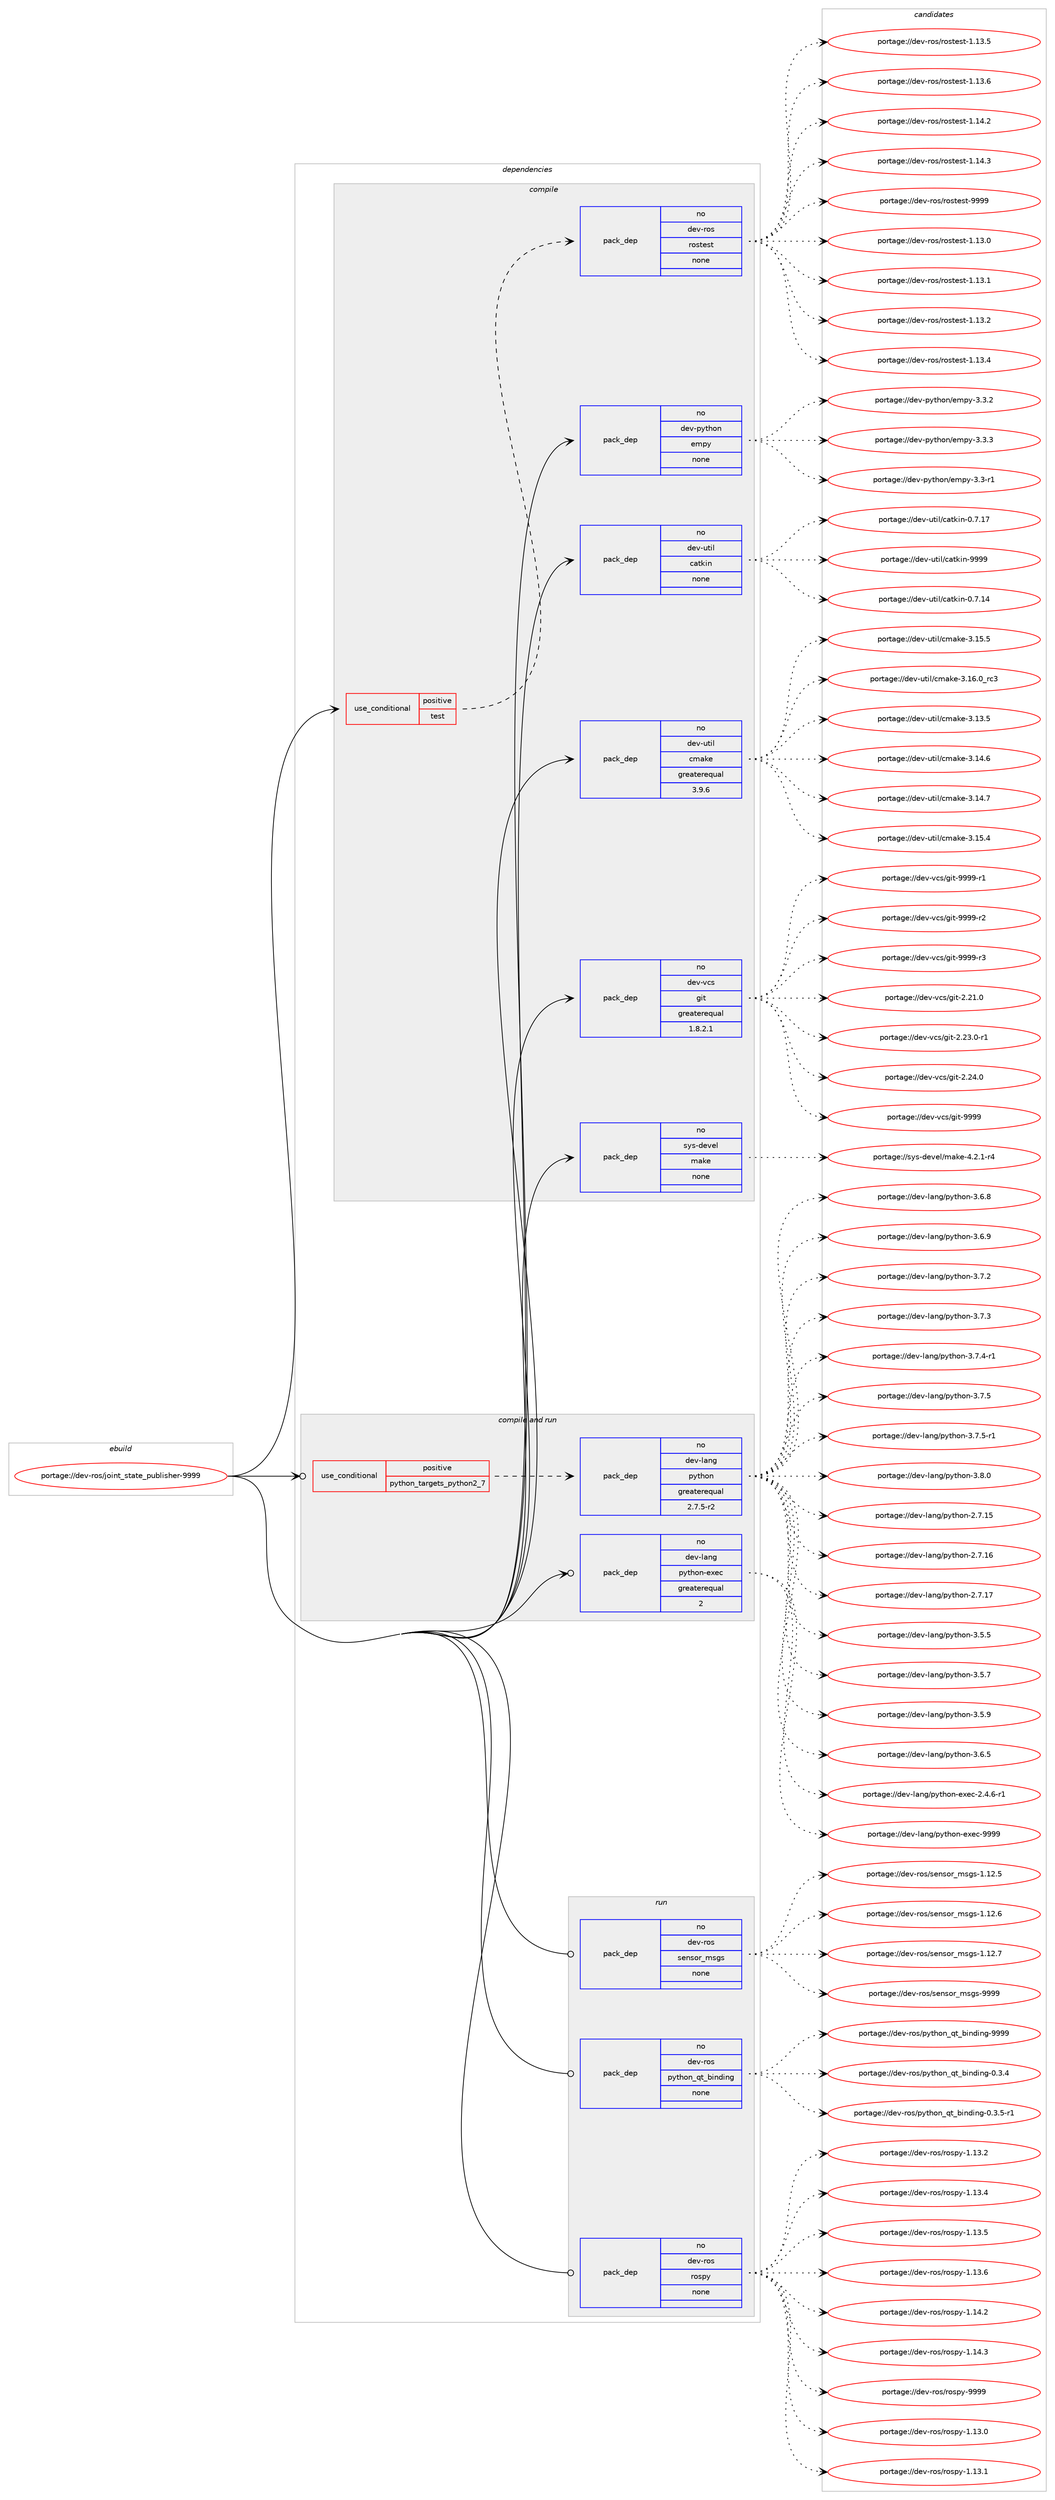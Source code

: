 digraph prolog {

# *************
# Graph options
# *************

newrank=true;
concentrate=true;
compound=true;
graph [rankdir=LR,fontname=Helvetica,fontsize=10,ranksep=1.5];#, ranksep=2.5, nodesep=0.2];
edge  [arrowhead=vee];
node  [fontname=Helvetica,fontsize=10];

# **********
# The ebuild
# **********

subgraph cluster_leftcol {
color=gray;
rank=same;
label=<<i>ebuild</i>>;
id [label="portage://dev-ros/joint_state_publisher-9999", color=red, width=4, href="../dev-ros/joint_state_publisher-9999.svg"];
}

# ****************
# The dependencies
# ****************

subgraph cluster_midcol {
color=gray;
label=<<i>dependencies</i>>;
subgraph cluster_compile {
fillcolor="#eeeeee";
style=filled;
label=<<i>compile</i>>;
subgraph cond42919 {
dependency189911 [label=<<TABLE BORDER="0" CELLBORDER="1" CELLSPACING="0" CELLPADDING="4"><TR><TD ROWSPAN="3" CELLPADDING="10">use_conditional</TD></TR><TR><TD>positive</TD></TR><TR><TD>test</TD></TR></TABLE>>, shape=none, color=red];
subgraph pack143566 {
dependency189912 [label=<<TABLE BORDER="0" CELLBORDER="1" CELLSPACING="0" CELLPADDING="4" WIDTH="220"><TR><TD ROWSPAN="6" CELLPADDING="30">pack_dep</TD></TR><TR><TD WIDTH="110">no</TD></TR><TR><TD>dev-ros</TD></TR><TR><TD>rostest</TD></TR><TR><TD>none</TD></TR><TR><TD></TD></TR></TABLE>>, shape=none, color=blue];
}
dependency189911:e -> dependency189912:w [weight=20,style="dashed",arrowhead="vee"];
}
id:e -> dependency189911:w [weight=20,style="solid",arrowhead="vee"];
subgraph pack143567 {
dependency189913 [label=<<TABLE BORDER="0" CELLBORDER="1" CELLSPACING="0" CELLPADDING="4" WIDTH="220"><TR><TD ROWSPAN="6" CELLPADDING="30">pack_dep</TD></TR><TR><TD WIDTH="110">no</TD></TR><TR><TD>dev-python</TD></TR><TR><TD>empy</TD></TR><TR><TD>none</TD></TR><TR><TD></TD></TR></TABLE>>, shape=none, color=blue];
}
id:e -> dependency189913:w [weight=20,style="solid",arrowhead="vee"];
subgraph pack143568 {
dependency189914 [label=<<TABLE BORDER="0" CELLBORDER="1" CELLSPACING="0" CELLPADDING="4" WIDTH="220"><TR><TD ROWSPAN="6" CELLPADDING="30">pack_dep</TD></TR><TR><TD WIDTH="110">no</TD></TR><TR><TD>dev-util</TD></TR><TR><TD>catkin</TD></TR><TR><TD>none</TD></TR><TR><TD></TD></TR></TABLE>>, shape=none, color=blue];
}
id:e -> dependency189914:w [weight=20,style="solid",arrowhead="vee"];
subgraph pack143569 {
dependency189915 [label=<<TABLE BORDER="0" CELLBORDER="1" CELLSPACING="0" CELLPADDING="4" WIDTH="220"><TR><TD ROWSPAN="6" CELLPADDING="30">pack_dep</TD></TR><TR><TD WIDTH="110">no</TD></TR><TR><TD>dev-util</TD></TR><TR><TD>cmake</TD></TR><TR><TD>greaterequal</TD></TR><TR><TD>3.9.6</TD></TR></TABLE>>, shape=none, color=blue];
}
id:e -> dependency189915:w [weight=20,style="solid",arrowhead="vee"];
subgraph pack143570 {
dependency189916 [label=<<TABLE BORDER="0" CELLBORDER="1" CELLSPACING="0" CELLPADDING="4" WIDTH="220"><TR><TD ROWSPAN="6" CELLPADDING="30">pack_dep</TD></TR><TR><TD WIDTH="110">no</TD></TR><TR><TD>dev-vcs</TD></TR><TR><TD>git</TD></TR><TR><TD>greaterequal</TD></TR><TR><TD>1.8.2.1</TD></TR></TABLE>>, shape=none, color=blue];
}
id:e -> dependency189916:w [weight=20,style="solid",arrowhead="vee"];
subgraph pack143571 {
dependency189917 [label=<<TABLE BORDER="0" CELLBORDER="1" CELLSPACING="0" CELLPADDING="4" WIDTH="220"><TR><TD ROWSPAN="6" CELLPADDING="30">pack_dep</TD></TR><TR><TD WIDTH="110">no</TD></TR><TR><TD>sys-devel</TD></TR><TR><TD>make</TD></TR><TR><TD>none</TD></TR><TR><TD></TD></TR></TABLE>>, shape=none, color=blue];
}
id:e -> dependency189917:w [weight=20,style="solid",arrowhead="vee"];
}
subgraph cluster_compileandrun {
fillcolor="#eeeeee";
style=filled;
label=<<i>compile and run</i>>;
subgraph cond42920 {
dependency189918 [label=<<TABLE BORDER="0" CELLBORDER="1" CELLSPACING="0" CELLPADDING="4"><TR><TD ROWSPAN="3" CELLPADDING="10">use_conditional</TD></TR><TR><TD>positive</TD></TR><TR><TD>python_targets_python2_7</TD></TR></TABLE>>, shape=none, color=red];
subgraph pack143572 {
dependency189919 [label=<<TABLE BORDER="0" CELLBORDER="1" CELLSPACING="0" CELLPADDING="4" WIDTH="220"><TR><TD ROWSPAN="6" CELLPADDING="30">pack_dep</TD></TR><TR><TD WIDTH="110">no</TD></TR><TR><TD>dev-lang</TD></TR><TR><TD>python</TD></TR><TR><TD>greaterequal</TD></TR><TR><TD>2.7.5-r2</TD></TR></TABLE>>, shape=none, color=blue];
}
dependency189918:e -> dependency189919:w [weight=20,style="dashed",arrowhead="vee"];
}
id:e -> dependency189918:w [weight=20,style="solid",arrowhead="odotvee"];
subgraph pack143573 {
dependency189920 [label=<<TABLE BORDER="0" CELLBORDER="1" CELLSPACING="0" CELLPADDING="4" WIDTH="220"><TR><TD ROWSPAN="6" CELLPADDING="30">pack_dep</TD></TR><TR><TD WIDTH="110">no</TD></TR><TR><TD>dev-lang</TD></TR><TR><TD>python-exec</TD></TR><TR><TD>greaterequal</TD></TR><TR><TD>2</TD></TR></TABLE>>, shape=none, color=blue];
}
id:e -> dependency189920:w [weight=20,style="solid",arrowhead="odotvee"];
}
subgraph cluster_run {
fillcolor="#eeeeee";
style=filled;
label=<<i>run</i>>;
subgraph pack143574 {
dependency189921 [label=<<TABLE BORDER="0" CELLBORDER="1" CELLSPACING="0" CELLPADDING="4" WIDTH="220"><TR><TD ROWSPAN="6" CELLPADDING="30">pack_dep</TD></TR><TR><TD WIDTH="110">no</TD></TR><TR><TD>dev-ros</TD></TR><TR><TD>python_qt_binding</TD></TR><TR><TD>none</TD></TR><TR><TD></TD></TR></TABLE>>, shape=none, color=blue];
}
id:e -> dependency189921:w [weight=20,style="solid",arrowhead="odot"];
subgraph pack143575 {
dependency189922 [label=<<TABLE BORDER="0" CELLBORDER="1" CELLSPACING="0" CELLPADDING="4" WIDTH="220"><TR><TD ROWSPAN="6" CELLPADDING="30">pack_dep</TD></TR><TR><TD WIDTH="110">no</TD></TR><TR><TD>dev-ros</TD></TR><TR><TD>rospy</TD></TR><TR><TD>none</TD></TR><TR><TD></TD></TR></TABLE>>, shape=none, color=blue];
}
id:e -> dependency189922:w [weight=20,style="solid",arrowhead="odot"];
subgraph pack143576 {
dependency189923 [label=<<TABLE BORDER="0" CELLBORDER="1" CELLSPACING="0" CELLPADDING="4" WIDTH="220"><TR><TD ROWSPAN="6" CELLPADDING="30">pack_dep</TD></TR><TR><TD WIDTH="110">no</TD></TR><TR><TD>dev-ros</TD></TR><TR><TD>sensor_msgs</TD></TR><TR><TD>none</TD></TR><TR><TD></TD></TR></TABLE>>, shape=none, color=blue];
}
id:e -> dependency189923:w [weight=20,style="solid",arrowhead="odot"];
}
}

# **************
# The candidates
# **************

subgraph cluster_choices {
rank=same;
color=gray;
label=<<i>candidates</i>>;

subgraph choice143566 {
color=black;
nodesep=1;
choiceportage100101118451141111154711411111511610111511645494649514648 [label="portage://dev-ros/rostest-1.13.0", color=red, width=4,href="../dev-ros/rostest-1.13.0.svg"];
choiceportage100101118451141111154711411111511610111511645494649514649 [label="portage://dev-ros/rostest-1.13.1", color=red, width=4,href="../dev-ros/rostest-1.13.1.svg"];
choiceportage100101118451141111154711411111511610111511645494649514650 [label="portage://dev-ros/rostest-1.13.2", color=red, width=4,href="../dev-ros/rostest-1.13.2.svg"];
choiceportage100101118451141111154711411111511610111511645494649514652 [label="portage://dev-ros/rostest-1.13.4", color=red, width=4,href="../dev-ros/rostest-1.13.4.svg"];
choiceportage100101118451141111154711411111511610111511645494649514653 [label="portage://dev-ros/rostest-1.13.5", color=red, width=4,href="../dev-ros/rostest-1.13.5.svg"];
choiceportage100101118451141111154711411111511610111511645494649514654 [label="portage://dev-ros/rostest-1.13.6", color=red, width=4,href="../dev-ros/rostest-1.13.6.svg"];
choiceportage100101118451141111154711411111511610111511645494649524650 [label="portage://dev-ros/rostest-1.14.2", color=red, width=4,href="../dev-ros/rostest-1.14.2.svg"];
choiceportage100101118451141111154711411111511610111511645494649524651 [label="portage://dev-ros/rostest-1.14.3", color=red, width=4,href="../dev-ros/rostest-1.14.3.svg"];
choiceportage10010111845114111115471141111151161011151164557575757 [label="portage://dev-ros/rostest-9999", color=red, width=4,href="../dev-ros/rostest-9999.svg"];
dependency189912:e -> choiceportage100101118451141111154711411111511610111511645494649514648:w [style=dotted,weight="100"];
dependency189912:e -> choiceportage100101118451141111154711411111511610111511645494649514649:w [style=dotted,weight="100"];
dependency189912:e -> choiceportage100101118451141111154711411111511610111511645494649514650:w [style=dotted,weight="100"];
dependency189912:e -> choiceportage100101118451141111154711411111511610111511645494649514652:w [style=dotted,weight="100"];
dependency189912:e -> choiceportage100101118451141111154711411111511610111511645494649514653:w [style=dotted,weight="100"];
dependency189912:e -> choiceportage100101118451141111154711411111511610111511645494649514654:w [style=dotted,weight="100"];
dependency189912:e -> choiceportage100101118451141111154711411111511610111511645494649524650:w [style=dotted,weight="100"];
dependency189912:e -> choiceportage100101118451141111154711411111511610111511645494649524651:w [style=dotted,weight="100"];
dependency189912:e -> choiceportage10010111845114111115471141111151161011151164557575757:w [style=dotted,weight="100"];
}
subgraph choice143567 {
color=black;
nodesep=1;
choiceportage1001011184511212111610411111047101109112121455146514511449 [label="portage://dev-python/empy-3.3-r1", color=red, width=4,href="../dev-python/empy-3.3-r1.svg"];
choiceportage1001011184511212111610411111047101109112121455146514650 [label="portage://dev-python/empy-3.3.2", color=red, width=4,href="../dev-python/empy-3.3.2.svg"];
choiceportage1001011184511212111610411111047101109112121455146514651 [label="portage://dev-python/empy-3.3.3", color=red, width=4,href="../dev-python/empy-3.3.3.svg"];
dependency189913:e -> choiceportage1001011184511212111610411111047101109112121455146514511449:w [style=dotted,weight="100"];
dependency189913:e -> choiceportage1001011184511212111610411111047101109112121455146514650:w [style=dotted,weight="100"];
dependency189913:e -> choiceportage1001011184511212111610411111047101109112121455146514651:w [style=dotted,weight="100"];
}
subgraph choice143568 {
color=black;
nodesep=1;
choiceportage1001011184511711610510847999711610710511045484655464952 [label="portage://dev-util/catkin-0.7.14", color=red, width=4,href="../dev-util/catkin-0.7.14.svg"];
choiceportage1001011184511711610510847999711610710511045484655464955 [label="portage://dev-util/catkin-0.7.17", color=red, width=4,href="../dev-util/catkin-0.7.17.svg"];
choiceportage100101118451171161051084799971161071051104557575757 [label="portage://dev-util/catkin-9999", color=red, width=4,href="../dev-util/catkin-9999.svg"];
dependency189914:e -> choiceportage1001011184511711610510847999711610710511045484655464952:w [style=dotted,weight="100"];
dependency189914:e -> choiceportage1001011184511711610510847999711610710511045484655464955:w [style=dotted,weight="100"];
dependency189914:e -> choiceportage100101118451171161051084799971161071051104557575757:w [style=dotted,weight="100"];
}
subgraph choice143569 {
color=black;
nodesep=1;
choiceportage1001011184511711610510847991099710710145514649514653 [label="portage://dev-util/cmake-3.13.5", color=red, width=4,href="../dev-util/cmake-3.13.5.svg"];
choiceportage1001011184511711610510847991099710710145514649524654 [label="portage://dev-util/cmake-3.14.6", color=red, width=4,href="../dev-util/cmake-3.14.6.svg"];
choiceportage1001011184511711610510847991099710710145514649524655 [label="portage://dev-util/cmake-3.14.7", color=red, width=4,href="../dev-util/cmake-3.14.7.svg"];
choiceportage1001011184511711610510847991099710710145514649534652 [label="portage://dev-util/cmake-3.15.4", color=red, width=4,href="../dev-util/cmake-3.15.4.svg"];
choiceportage1001011184511711610510847991099710710145514649534653 [label="portage://dev-util/cmake-3.15.5", color=red, width=4,href="../dev-util/cmake-3.15.5.svg"];
choiceportage1001011184511711610510847991099710710145514649544648951149951 [label="portage://dev-util/cmake-3.16.0_rc3", color=red, width=4,href="../dev-util/cmake-3.16.0_rc3.svg"];
dependency189915:e -> choiceportage1001011184511711610510847991099710710145514649514653:w [style=dotted,weight="100"];
dependency189915:e -> choiceportage1001011184511711610510847991099710710145514649524654:w [style=dotted,weight="100"];
dependency189915:e -> choiceportage1001011184511711610510847991099710710145514649524655:w [style=dotted,weight="100"];
dependency189915:e -> choiceportage1001011184511711610510847991099710710145514649534652:w [style=dotted,weight="100"];
dependency189915:e -> choiceportage1001011184511711610510847991099710710145514649534653:w [style=dotted,weight="100"];
dependency189915:e -> choiceportage1001011184511711610510847991099710710145514649544648951149951:w [style=dotted,weight="100"];
}
subgraph choice143570 {
color=black;
nodesep=1;
choiceportage10010111845118991154710310511645504650494648 [label="portage://dev-vcs/git-2.21.0", color=red, width=4,href="../dev-vcs/git-2.21.0.svg"];
choiceportage100101118451189911547103105116455046505146484511449 [label="portage://dev-vcs/git-2.23.0-r1", color=red, width=4,href="../dev-vcs/git-2.23.0-r1.svg"];
choiceportage10010111845118991154710310511645504650524648 [label="portage://dev-vcs/git-2.24.0", color=red, width=4,href="../dev-vcs/git-2.24.0.svg"];
choiceportage1001011184511899115471031051164557575757 [label="portage://dev-vcs/git-9999", color=red, width=4,href="../dev-vcs/git-9999.svg"];
choiceportage10010111845118991154710310511645575757574511449 [label="portage://dev-vcs/git-9999-r1", color=red, width=4,href="../dev-vcs/git-9999-r1.svg"];
choiceportage10010111845118991154710310511645575757574511450 [label="portage://dev-vcs/git-9999-r2", color=red, width=4,href="../dev-vcs/git-9999-r2.svg"];
choiceportage10010111845118991154710310511645575757574511451 [label="portage://dev-vcs/git-9999-r3", color=red, width=4,href="../dev-vcs/git-9999-r3.svg"];
dependency189916:e -> choiceportage10010111845118991154710310511645504650494648:w [style=dotted,weight="100"];
dependency189916:e -> choiceportage100101118451189911547103105116455046505146484511449:w [style=dotted,weight="100"];
dependency189916:e -> choiceportage10010111845118991154710310511645504650524648:w [style=dotted,weight="100"];
dependency189916:e -> choiceportage1001011184511899115471031051164557575757:w [style=dotted,weight="100"];
dependency189916:e -> choiceportage10010111845118991154710310511645575757574511449:w [style=dotted,weight="100"];
dependency189916:e -> choiceportage10010111845118991154710310511645575757574511450:w [style=dotted,weight="100"];
dependency189916:e -> choiceportage10010111845118991154710310511645575757574511451:w [style=dotted,weight="100"];
}
subgraph choice143571 {
color=black;
nodesep=1;
choiceportage1151211154510010111810110847109971071014552465046494511452 [label="portage://sys-devel/make-4.2.1-r4", color=red, width=4,href="../sys-devel/make-4.2.1-r4.svg"];
dependency189917:e -> choiceportage1151211154510010111810110847109971071014552465046494511452:w [style=dotted,weight="100"];
}
subgraph choice143572 {
color=black;
nodesep=1;
choiceportage10010111845108971101034711212111610411111045504655464953 [label="portage://dev-lang/python-2.7.15", color=red, width=4,href="../dev-lang/python-2.7.15.svg"];
choiceportage10010111845108971101034711212111610411111045504655464954 [label="portage://dev-lang/python-2.7.16", color=red, width=4,href="../dev-lang/python-2.7.16.svg"];
choiceportage10010111845108971101034711212111610411111045504655464955 [label="portage://dev-lang/python-2.7.17", color=red, width=4,href="../dev-lang/python-2.7.17.svg"];
choiceportage100101118451089711010347112121116104111110455146534653 [label="portage://dev-lang/python-3.5.5", color=red, width=4,href="../dev-lang/python-3.5.5.svg"];
choiceportage100101118451089711010347112121116104111110455146534655 [label="portage://dev-lang/python-3.5.7", color=red, width=4,href="../dev-lang/python-3.5.7.svg"];
choiceportage100101118451089711010347112121116104111110455146534657 [label="portage://dev-lang/python-3.5.9", color=red, width=4,href="../dev-lang/python-3.5.9.svg"];
choiceportage100101118451089711010347112121116104111110455146544653 [label="portage://dev-lang/python-3.6.5", color=red, width=4,href="../dev-lang/python-3.6.5.svg"];
choiceportage100101118451089711010347112121116104111110455146544656 [label="portage://dev-lang/python-3.6.8", color=red, width=4,href="../dev-lang/python-3.6.8.svg"];
choiceportage100101118451089711010347112121116104111110455146544657 [label="portage://dev-lang/python-3.6.9", color=red, width=4,href="../dev-lang/python-3.6.9.svg"];
choiceportage100101118451089711010347112121116104111110455146554650 [label="portage://dev-lang/python-3.7.2", color=red, width=4,href="../dev-lang/python-3.7.2.svg"];
choiceportage100101118451089711010347112121116104111110455146554651 [label="portage://dev-lang/python-3.7.3", color=red, width=4,href="../dev-lang/python-3.7.3.svg"];
choiceportage1001011184510897110103471121211161041111104551465546524511449 [label="portage://dev-lang/python-3.7.4-r1", color=red, width=4,href="../dev-lang/python-3.7.4-r1.svg"];
choiceportage100101118451089711010347112121116104111110455146554653 [label="portage://dev-lang/python-3.7.5", color=red, width=4,href="../dev-lang/python-3.7.5.svg"];
choiceportage1001011184510897110103471121211161041111104551465546534511449 [label="portage://dev-lang/python-3.7.5-r1", color=red, width=4,href="../dev-lang/python-3.7.5-r1.svg"];
choiceportage100101118451089711010347112121116104111110455146564648 [label="portage://dev-lang/python-3.8.0", color=red, width=4,href="../dev-lang/python-3.8.0.svg"];
dependency189919:e -> choiceportage10010111845108971101034711212111610411111045504655464953:w [style=dotted,weight="100"];
dependency189919:e -> choiceportage10010111845108971101034711212111610411111045504655464954:w [style=dotted,weight="100"];
dependency189919:e -> choiceportage10010111845108971101034711212111610411111045504655464955:w [style=dotted,weight="100"];
dependency189919:e -> choiceportage100101118451089711010347112121116104111110455146534653:w [style=dotted,weight="100"];
dependency189919:e -> choiceportage100101118451089711010347112121116104111110455146534655:w [style=dotted,weight="100"];
dependency189919:e -> choiceportage100101118451089711010347112121116104111110455146534657:w [style=dotted,weight="100"];
dependency189919:e -> choiceportage100101118451089711010347112121116104111110455146544653:w [style=dotted,weight="100"];
dependency189919:e -> choiceportage100101118451089711010347112121116104111110455146544656:w [style=dotted,weight="100"];
dependency189919:e -> choiceportage100101118451089711010347112121116104111110455146544657:w [style=dotted,weight="100"];
dependency189919:e -> choiceportage100101118451089711010347112121116104111110455146554650:w [style=dotted,weight="100"];
dependency189919:e -> choiceportage100101118451089711010347112121116104111110455146554651:w [style=dotted,weight="100"];
dependency189919:e -> choiceportage1001011184510897110103471121211161041111104551465546524511449:w [style=dotted,weight="100"];
dependency189919:e -> choiceportage100101118451089711010347112121116104111110455146554653:w [style=dotted,weight="100"];
dependency189919:e -> choiceportage1001011184510897110103471121211161041111104551465546534511449:w [style=dotted,weight="100"];
dependency189919:e -> choiceportage100101118451089711010347112121116104111110455146564648:w [style=dotted,weight="100"];
}
subgraph choice143573 {
color=black;
nodesep=1;
choiceportage10010111845108971101034711212111610411111045101120101994550465246544511449 [label="portage://dev-lang/python-exec-2.4.6-r1", color=red, width=4,href="../dev-lang/python-exec-2.4.6-r1.svg"];
choiceportage10010111845108971101034711212111610411111045101120101994557575757 [label="portage://dev-lang/python-exec-9999", color=red, width=4,href="../dev-lang/python-exec-9999.svg"];
dependency189920:e -> choiceportage10010111845108971101034711212111610411111045101120101994550465246544511449:w [style=dotted,weight="100"];
dependency189920:e -> choiceportage10010111845108971101034711212111610411111045101120101994557575757:w [style=dotted,weight="100"];
}
subgraph choice143574 {
color=black;
nodesep=1;
choiceportage1001011184511411111547112121116104111110951131169598105110100105110103454846514652 [label="portage://dev-ros/python_qt_binding-0.3.4", color=red, width=4,href="../dev-ros/python_qt_binding-0.3.4.svg"];
choiceportage10010111845114111115471121211161041111109511311695981051101001051101034548465146534511449 [label="portage://dev-ros/python_qt_binding-0.3.5-r1", color=red, width=4,href="../dev-ros/python_qt_binding-0.3.5-r1.svg"];
choiceportage10010111845114111115471121211161041111109511311695981051101001051101034557575757 [label="portage://dev-ros/python_qt_binding-9999", color=red, width=4,href="../dev-ros/python_qt_binding-9999.svg"];
dependency189921:e -> choiceportage1001011184511411111547112121116104111110951131169598105110100105110103454846514652:w [style=dotted,weight="100"];
dependency189921:e -> choiceportage10010111845114111115471121211161041111109511311695981051101001051101034548465146534511449:w [style=dotted,weight="100"];
dependency189921:e -> choiceportage10010111845114111115471121211161041111109511311695981051101001051101034557575757:w [style=dotted,weight="100"];
}
subgraph choice143575 {
color=black;
nodesep=1;
choiceportage100101118451141111154711411111511212145494649514648 [label="portage://dev-ros/rospy-1.13.0", color=red, width=4,href="../dev-ros/rospy-1.13.0.svg"];
choiceportage100101118451141111154711411111511212145494649514649 [label="portage://dev-ros/rospy-1.13.1", color=red, width=4,href="../dev-ros/rospy-1.13.1.svg"];
choiceportage100101118451141111154711411111511212145494649514650 [label="portage://dev-ros/rospy-1.13.2", color=red, width=4,href="../dev-ros/rospy-1.13.2.svg"];
choiceportage100101118451141111154711411111511212145494649514652 [label="portage://dev-ros/rospy-1.13.4", color=red, width=4,href="../dev-ros/rospy-1.13.4.svg"];
choiceportage100101118451141111154711411111511212145494649514653 [label="portage://dev-ros/rospy-1.13.5", color=red, width=4,href="../dev-ros/rospy-1.13.5.svg"];
choiceportage100101118451141111154711411111511212145494649514654 [label="portage://dev-ros/rospy-1.13.6", color=red, width=4,href="../dev-ros/rospy-1.13.6.svg"];
choiceportage100101118451141111154711411111511212145494649524650 [label="portage://dev-ros/rospy-1.14.2", color=red, width=4,href="../dev-ros/rospy-1.14.2.svg"];
choiceportage100101118451141111154711411111511212145494649524651 [label="portage://dev-ros/rospy-1.14.3", color=red, width=4,href="../dev-ros/rospy-1.14.3.svg"];
choiceportage10010111845114111115471141111151121214557575757 [label="portage://dev-ros/rospy-9999", color=red, width=4,href="../dev-ros/rospy-9999.svg"];
dependency189922:e -> choiceportage100101118451141111154711411111511212145494649514648:w [style=dotted,weight="100"];
dependency189922:e -> choiceportage100101118451141111154711411111511212145494649514649:w [style=dotted,weight="100"];
dependency189922:e -> choiceportage100101118451141111154711411111511212145494649514650:w [style=dotted,weight="100"];
dependency189922:e -> choiceportage100101118451141111154711411111511212145494649514652:w [style=dotted,weight="100"];
dependency189922:e -> choiceportage100101118451141111154711411111511212145494649514653:w [style=dotted,weight="100"];
dependency189922:e -> choiceportage100101118451141111154711411111511212145494649514654:w [style=dotted,weight="100"];
dependency189922:e -> choiceportage100101118451141111154711411111511212145494649524650:w [style=dotted,weight="100"];
dependency189922:e -> choiceportage100101118451141111154711411111511212145494649524651:w [style=dotted,weight="100"];
dependency189922:e -> choiceportage10010111845114111115471141111151121214557575757:w [style=dotted,weight="100"];
}
subgraph choice143576 {
color=black;
nodesep=1;
choiceportage10010111845114111115471151011101151111149510911510311545494649504653 [label="portage://dev-ros/sensor_msgs-1.12.5", color=red, width=4,href="../dev-ros/sensor_msgs-1.12.5.svg"];
choiceportage10010111845114111115471151011101151111149510911510311545494649504654 [label="portage://dev-ros/sensor_msgs-1.12.6", color=red, width=4,href="../dev-ros/sensor_msgs-1.12.6.svg"];
choiceportage10010111845114111115471151011101151111149510911510311545494649504655 [label="portage://dev-ros/sensor_msgs-1.12.7", color=red, width=4,href="../dev-ros/sensor_msgs-1.12.7.svg"];
choiceportage1001011184511411111547115101110115111114951091151031154557575757 [label="portage://dev-ros/sensor_msgs-9999", color=red, width=4,href="../dev-ros/sensor_msgs-9999.svg"];
dependency189923:e -> choiceportage10010111845114111115471151011101151111149510911510311545494649504653:w [style=dotted,weight="100"];
dependency189923:e -> choiceportage10010111845114111115471151011101151111149510911510311545494649504654:w [style=dotted,weight="100"];
dependency189923:e -> choiceportage10010111845114111115471151011101151111149510911510311545494649504655:w [style=dotted,weight="100"];
dependency189923:e -> choiceportage1001011184511411111547115101110115111114951091151031154557575757:w [style=dotted,weight="100"];
}
}

}
